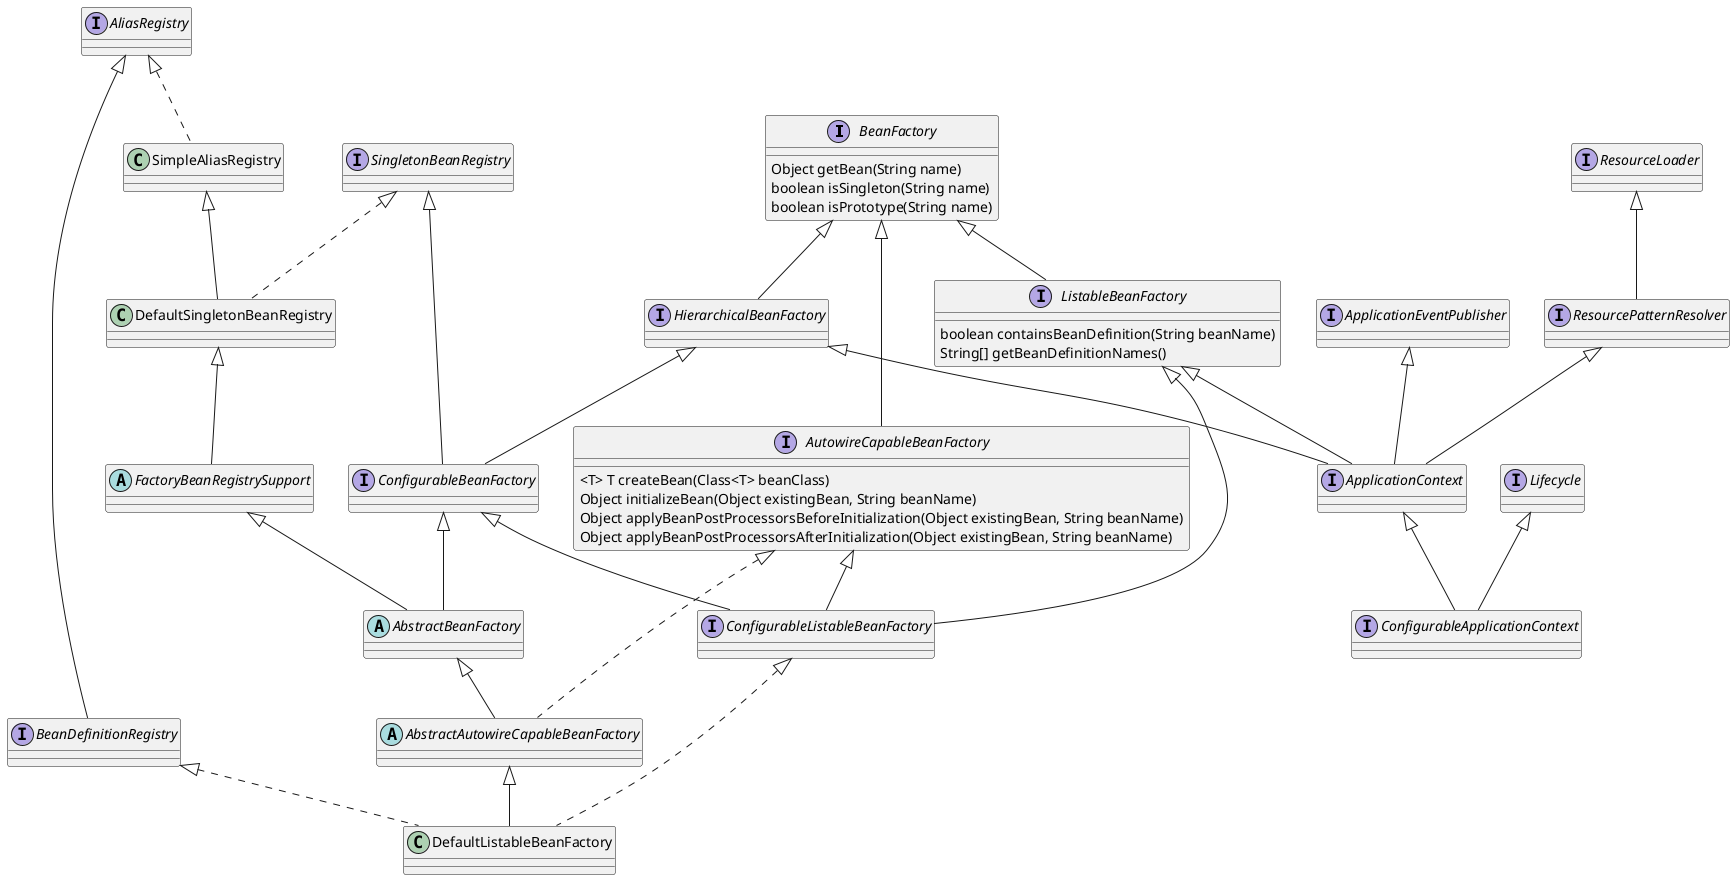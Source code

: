 @startuml

interface BeanFactory{
    Object getBean(String name)
    boolean isSingleton(String name)
    boolean isPrototype(String name)
}
interface HierarchicalBeanFactory
interface AutowireCapableBeanFactory{
    <T> T createBean(Class<T> beanClass)
    Object initializeBean(Object existingBean, String beanName)
    Object applyBeanPostProcessorsBeforeInitialization(Object existingBean, String beanName)
    Object applyBeanPostProcessorsAfterInitialization(Object existingBean, String beanName)
}
interface ListableBeanFactory{
    boolean containsBeanDefinition(String beanName)
    String[] getBeanDefinitionNames()
}
BeanFactory <|-- HierarchicalBeanFactory
BeanFactory <|-- AutowireCapableBeanFactory
BeanFactory <|-- ListableBeanFactory


interface ConfigurableBeanFactory
interface ApplicationEventPublisher
interface ApplicationContext

HierarchicalBeanFactory <|-- ConfigurableBeanFactory
HierarchicalBeanFactory <|-- ApplicationContext
AutowireCapableBeanFactory <|-- ConfigurableListableBeanFactory
AutowireCapableBeanFactory <|.. AbstractAutowireCapableBeanFactory
ListableBeanFactory <|-- ApplicationContext
ListableBeanFactory <|-- ConfigurableListableBeanFactory


interface AliasRegistry
interface SingletonBeanRegistry
interface BeanDefinitionRegistry
class SimpleAliasRegistry
class DefaultSingletonBeanRegistry
interface ResourceLoader
interface ResourcePatternResolver
class DefaultListableBeanFactory
interface ConfigurableListableBeanFactory
abstract class AbstractBeanFactory
interface ConfigurableApplicationContext
interface Lifecycle
abstract class FactoryBeanRegistrySupport


ConfigurableBeanFactory <|-- ConfigurableListableBeanFactory
ConfigurableBeanFactory <|-- AbstractBeanFactory
ConfigurableListableBeanFactory <|.. DefaultListableBeanFactory
ApplicationContext <|-- ConfigurableApplicationContext

ResourceLoader <|-- ResourcePatternResolver
SingletonBeanRegistry <|-- ConfigurableBeanFactory
ApplicationEventPublisher <|-- ApplicationContext
ResourcePatternResolver <|-- ApplicationContext

AbstractAutowireCapableBeanFactory <|-- DefaultListableBeanFactory
BeanDefinitionRegistry <|.. DefaultListableBeanFactory

abstract class AbstractAutowireCapableBeanFactory
AbstractBeanFactory <|-- AbstractAutowireCapableBeanFactory

FactoryBeanRegistrySupport <|-- AbstractBeanFactory

Lifecycle <|-- ConfigurableApplicationContext

DefaultSingletonBeanRegistry <|-- FactoryBeanRegistrySupport

AliasRegistry <|.. SimpleAliasRegistry
SimpleAliasRegistry <|-- DefaultSingletonBeanRegistry
SingletonBeanRegistry <|.. DefaultSingletonBeanRegistry
AliasRegistry <|-- BeanDefinitionRegistry



@enduml